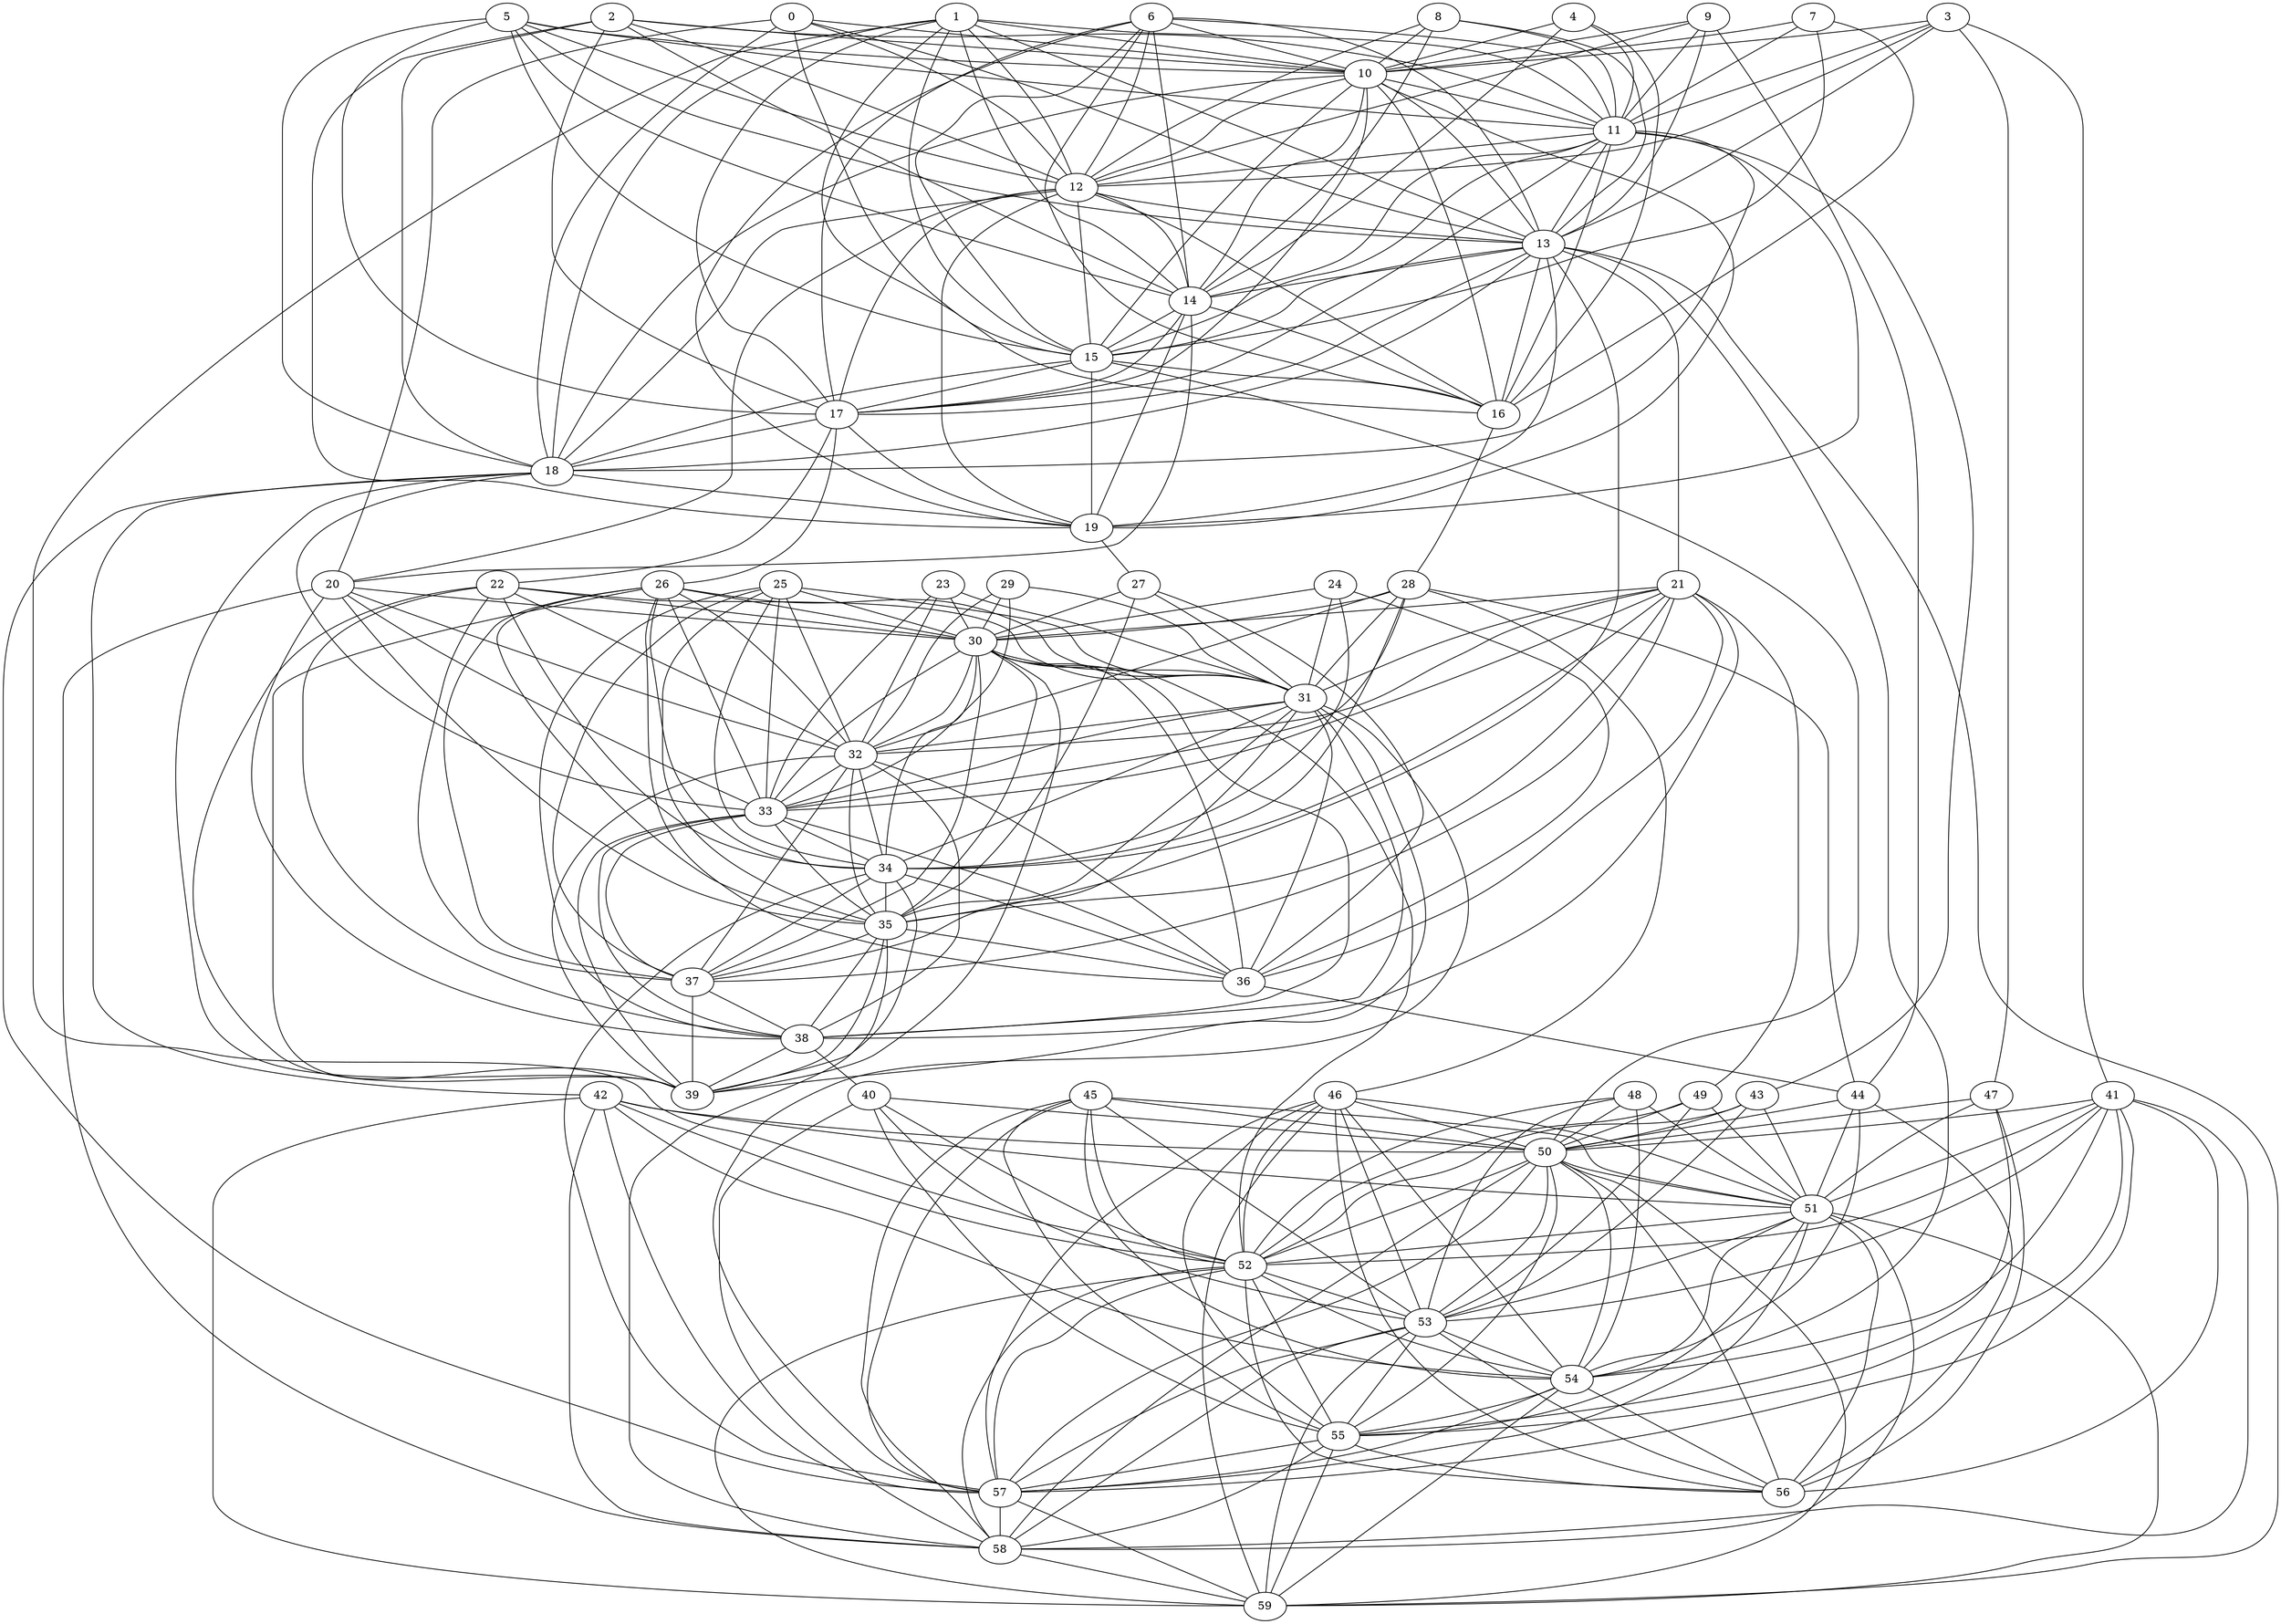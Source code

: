 strict graph "(Powerlaw-Cluster Graph)_with_int_labels" {
	0 -- 10;
	0 -- 12;
	0 -- 13;
	0 -- 15;
	0 -- 18;
	0 -- 20;
	1 -- 10;
	1 -- 11;
	1 -- 12;
	1 -- 13;
	1 -- 14;
	1 -- 15;
	1 -- 16;
	1 -- 17;
	1 -- 18;
	1 -- 52;
	2 -- 10;
	2 -- 11;
	2 -- 12;
	2 -- 14;
	2 -- 17;
	2 -- 18;
	2 -- 19;
	3 -- 10;
	3 -- 11;
	3 -- 12;
	3 -- 13;
	3 -- 41;
	3 -- 47;
	4 -- 10;
	4 -- 11;
	4 -- 14;
	4 -- 16;
	5 -- 10;
	5 -- 11;
	5 -- 12;
	5 -- 13;
	5 -- 14;
	5 -- 15;
	5 -- 17;
	5 -- 18;
	6 -- 10;
	6 -- 11;
	6 -- 12;
	6 -- 13;
	6 -- 14;
	6 -- 15;
	6 -- 16;
	6 -- 17;
	6 -- 19;
	7 -- 10;
	7 -- 11;
	7 -- 15;
	7 -- 16;
	8 -- 10;
	8 -- 11;
	8 -- 12;
	8 -- 13;
	8 -- 14;
	9 -- 10;
	9 -- 11;
	9 -- 12;
	9 -- 13;
	9 -- 44;
	10 -- 11;
	10 -- 12;
	10 -- 13;
	10 -- 14;
	10 -- 15;
	10 -- 16;
	10 -- 17;
	10 -- 18;
	10 -- 19;
	11 -- 12;
	11 -- 13;
	11 -- 14;
	11 -- 15;
	11 -- 16;
	11 -- 17;
	11 -- 18;
	11 -- 19;
	11 -- 43;
	12 -- 13;
	12 -- 14;
	12 -- 15;
	12 -- 16;
	12 -- 17;
	12 -- 18;
	12 -- 19;
	12 -- 20;
	13 -- 14;
	13 -- 15;
	13 -- 16;
	13 -- 17;
	13 -- 18;
	13 -- 19;
	13 -- 21;
	13 -- 35;
	13 -- 54;
	13 -- 59;
	14 -- 15;
	14 -- 16;
	14 -- 17;
	14 -- 19;
	14 -- 20;
	15 -- 16;
	15 -- 17;
	15 -- 18;
	15 -- 19;
	15 -- 50;
	16 -- 28;
	17 -- 18;
	17 -- 19;
	17 -- 22;
	17 -- 26;
	18 -- 19;
	18 -- 33;
	18 -- 39;
	18 -- 42;
	18 -- 57;
	19 -- 27;
	20 -- 30;
	20 -- 32;
	20 -- 33;
	20 -- 35;
	20 -- 38;
	20 -- 58;
	21 -- 30;
	21 -- 31;
	21 -- 32;
	21 -- 33;
	21 -- 34;
	21 -- 35;
	21 -- 36;
	21 -- 37;
	21 -- 38;
	21 -- 49;
	22 -- 30;
	22 -- 31;
	22 -- 32;
	22 -- 34;
	22 -- 37;
	22 -- 38;
	22 -- 39;
	23 -- 30;
	23 -- 31;
	23 -- 32;
	23 -- 33;
	24 -- 30;
	24 -- 31;
	24 -- 34;
	24 -- 36;
	25 -- 30;
	25 -- 31;
	25 -- 32;
	25 -- 33;
	25 -- 34;
	25 -- 35;
	25 -- 37;
	25 -- 38;
	26 -- 30;
	26 -- 31;
	26 -- 32;
	26 -- 33;
	26 -- 34;
	26 -- 35;
	26 -- 36;
	26 -- 37;
	26 -- 39;
	27 -- 30;
	27 -- 31;
	27 -- 35;
	27 -- 36;
	28 -- 30;
	28 -- 31;
	28 -- 32;
	28 -- 33;
	28 -- 34;
	28 -- 44;
	28 -- 46;
	29 -- 30;
	29 -- 31;
	29 -- 32;
	29 -- 33;
	30 -- 31;
	30 -- 32;
	30 -- 33;
	30 -- 34;
	30 -- 35;
	30 -- 36;
	30 -- 37;
	30 -- 38;
	30 -- 39;
	30 -- 52;
	31 -- 32;
	31 -- 33;
	31 -- 34;
	31 -- 35;
	31 -- 36;
	31 -- 37;
	31 -- 38;
	31 -- 39;
	31 -- 57;
	32 -- 33;
	32 -- 34;
	32 -- 35;
	32 -- 36;
	32 -- 37;
	32 -- 38;
	32 -- 39;
	33 -- 34;
	33 -- 35;
	33 -- 36;
	33 -- 37;
	33 -- 38;
	33 -- 39;
	34 -- 35;
	34 -- 36;
	34 -- 37;
	34 -- 39;
	34 -- 57;
	35 -- 36;
	35 -- 37;
	35 -- 38;
	35 -- 39;
	35 -- 58;
	36 -- 44;
	37 -- 38;
	37 -- 39;
	38 -- 39;
	38 -- 40;
	40 -- 50;
	40 -- 52;
	40 -- 53;
	40 -- 55;
	40 -- 58;
	41 -- 50;
	41 -- 51;
	41 -- 52;
	41 -- 53;
	41 -- 54;
	41 -- 55;
	41 -- 56;
	41 -- 57;
	41 -- 58;
	42 -- 50;
	42 -- 51;
	42 -- 52;
	42 -- 54;
	42 -- 57;
	42 -- 58;
	42 -- 59;
	43 -- 50;
	43 -- 51;
	43 -- 52;
	43 -- 53;
	44 -- 50;
	44 -- 51;
	44 -- 54;
	44 -- 56;
	45 -- 50;
	45 -- 51;
	45 -- 52;
	45 -- 53;
	45 -- 54;
	45 -- 55;
	45 -- 57;
	45 -- 58;
	46 -- 50;
	46 -- 51;
	46 -- 52;
	46 -- 53;
	46 -- 54;
	46 -- 55;
	46 -- 56;
	46 -- 57;
	46 -- 59;
	47 -- 50;
	47 -- 51;
	47 -- 55;
	47 -- 56;
	48 -- 50;
	48 -- 51;
	48 -- 52;
	48 -- 53;
	48 -- 54;
	49 -- 50;
	49 -- 51;
	49 -- 52;
	49 -- 53;
	50 -- 51;
	50 -- 52;
	50 -- 53;
	50 -- 54;
	50 -- 55;
	50 -- 56;
	50 -- 57;
	50 -- 58;
	50 -- 59;
	51 -- 52;
	51 -- 53;
	51 -- 54;
	51 -- 55;
	51 -- 56;
	51 -- 57;
	51 -- 58;
	51 -- 59;
	52 -- 53;
	52 -- 54;
	52 -- 55;
	52 -- 56;
	52 -- 57;
	52 -- 58;
	52 -- 59;
	53 -- 54;
	53 -- 55;
	53 -- 56;
	53 -- 57;
	53 -- 58;
	53 -- 59;
	54 -- 55;
	54 -- 56;
	54 -- 57;
	54 -- 59;
	55 -- 56;
	55 -- 57;
	55 -- 58;
	55 -- 59;
	57 -- 58;
	57 -- 59;
	58 -- 59;
}
